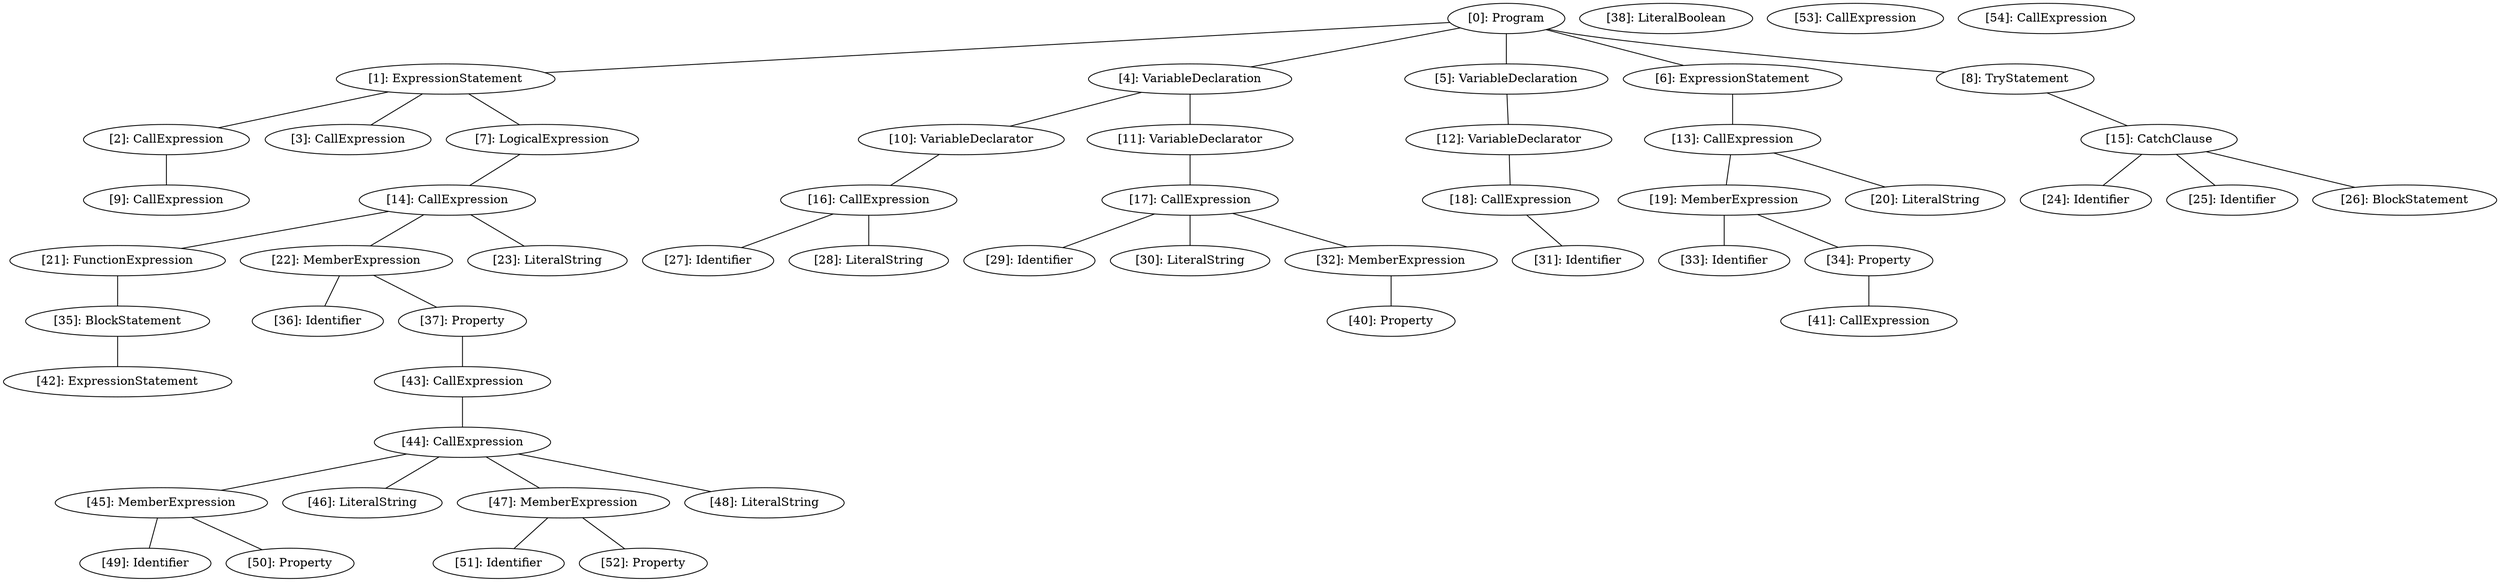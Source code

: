 // Result
graph {
	0 [label="[0]: Program"]
	1 [label="[1]: ExpressionStatement"]
	2 [label="[2]: CallExpression"]
	3 [label="[3]: CallExpression"]
	4 [label="[4]: VariableDeclaration"]
	5 [label="[5]: VariableDeclaration"]
	6 [label="[6]: ExpressionStatement"]
	7 [label="[7]: LogicalExpression"]
	8 [label="[8]: TryStatement"]
	9 [label="[9]: CallExpression"]
	10 [label="[10]: VariableDeclarator"]
	11 [label="[11]: VariableDeclarator"]
	12 [label="[12]: VariableDeclarator"]
	13 [label="[13]: CallExpression"]
	14 [label="[14]: CallExpression"]
	15 [label="[15]: CatchClause"]
	16 [label="[16]: CallExpression"]
	17 [label="[17]: CallExpression"]
	18 [label="[18]: CallExpression"]
	19 [label="[19]: MemberExpression"]
	20 [label="[20]: LiteralString"]
	21 [label="[21]: FunctionExpression"]
	22 [label="[22]: MemberExpression"]
	23 [label="[23]: LiteralString"]
	24 [label="[24]: Identifier"]
	25 [label="[25]: Identifier"]
	26 [label="[26]: BlockStatement"]
	27 [label="[27]: Identifier"]
	28 [label="[28]: LiteralString"]
	29 [label="[29]: Identifier"]
	30 [label="[30]: LiteralString"]
	31 [label="[31]: Identifier"]
	32 [label="[32]: MemberExpression"]
	33 [label="[33]: Identifier"]
	34 [label="[34]: Property"]
	35 [label="[35]: BlockStatement"]
	36 [label="[36]: Identifier"]
	37 [label="[37]: Property"]
	38 [label="[38]: LiteralBoolean"]
	40 [label="[40]: Property"]
	41 [label="[41]: CallExpression"]
	42 [label="[42]: ExpressionStatement"]
	43 [label="[43]: CallExpression"]
	44 [label="[44]: CallExpression"]
	45 [label="[45]: MemberExpression"]
	46 [label="[46]: LiteralString"]
	47 [label="[47]: MemberExpression"]
	48 [label="[48]: LiteralString"]
	49 [label="[49]: Identifier"]
	50 [label="[50]: Property"]
	51 [label="[51]: Identifier"]
	52 [label="[52]: Property"]
	53 [label="[53]: CallExpression"]
	54 [label="[54]: CallExpression"]
	0 -- 1
	0 -- 4
	0 -- 5
	0 -- 6
	0 -- 8
	1 -- 2
	1 -- 3
	1 -- 7
	2 -- 9
	4 -- 10
	4 -- 11
	5 -- 12
	6 -- 13
	7 -- 14
	8 -- 15
	10 -- 16
	11 -- 17
	12 -- 18
	13 -- 19
	13 -- 20
	14 -- 21
	14 -- 22
	14 -- 23
	15 -- 24
	15 -- 25
	15 -- 26
	16 -- 27
	16 -- 28
	17 -- 29
	17 -- 30
	17 -- 32
	18 -- 31
	19 -- 33
	19 -- 34
	21 -- 35
	22 -- 36
	22 -- 37
	32 -- 40
	34 -- 41
	35 -- 42
	37 -- 43
	43 -- 44
	44 -- 45
	44 -- 46
	44 -- 47
	44 -- 48
	45 -- 49
	45 -- 50
	47 -- 51
	47 -- 52
}
